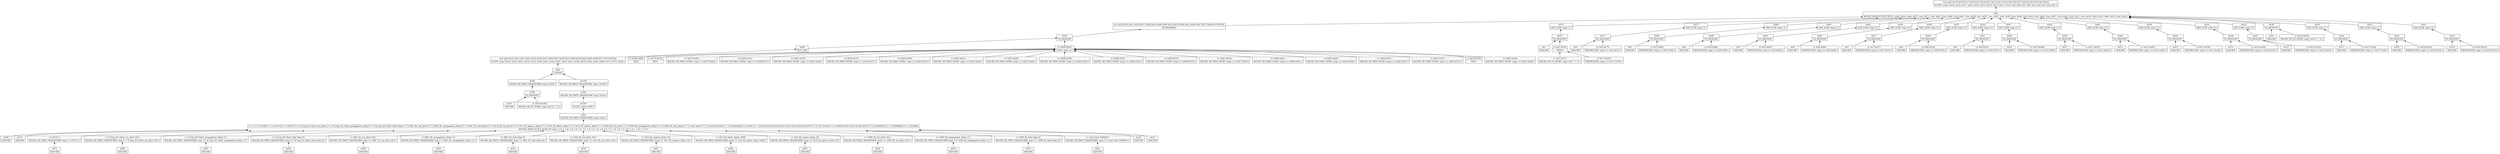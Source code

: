 
digraph proof {
	rankdir="BT";
	node [shape=record];
	comment="{\"letMap\" : {\"let1\" : \"(= arrival_time (+ start_time latency))\", \"let2\" : \"(= latency (+ GPM_R2_link_delay GPM_R2_propagation_delay GPM_R2_tas_jitter ACS_R2_egress_delay ACS_R2_fabric_delay ACS_R2_ingress_delay ACS_R2_tas_jitter RDC_R1_link_delay RDC_R1_propagation_delay RDC_R1_tas_jitter R_Eng_SO_Valve_link_delay R_Eng_SO_Valve_propagation_delay R_Eng_SO_Valve_tas_jitter))\", \"let3\" : \"(= R_Eng_SO_Valve_tas_jitter 200)\", \"let4\" : \"(= R_Eng_SO_Valve_propagation_delay 10)\", \"let5\" : \"(= R_Eng_SO_Valve_link_delay 8)\", \"let6\" : \"(= RDC_R1_tas_jitter 200)\", \"let7\" : \"(= RDC_R1_propagation_delay 10)\", \"let8\" : \"(= RDC_R1_link_delay 8)\", \"let9\" : \"(= ACS_R2_tas_jitter 100)\", \"let10\" : \"(= ACS_R2_ingress_delay 9)\", \"let11\" : \"(= ACS_R2_fabric_delay 1008)\", \"let12\" : \"(= ACS_R2_egress_delay 9)\", \"let13\" : \"(= GPM_R2_tas_jitter 200)\", \"let14\" : \"(= GPM_R2_propagation_delay 10)\", \"let15\" : \"(= GPM_R2_link_delay 8)\", \"let16\" : \"(\>= arrival_time (+ arrival_limit threshold))\", \"let17\" : \"(= arrival_limit 6000000)\", \"let18\" : \"(= threshold 200)\", \"let19\" : \"(= start_time 5500000)\", \"let20\" : \"(\>= start_time 5500001)\", \"let21\" : \"(not let20)\", \"let22\" : \"(and let21 (\>= start_time 5500000))\", \"let23\" : \"(\>= threshold 200)\", \"let24\" : \"(and (not (\>= threshold 201)) let23)\", \"let25\" : \"(\>= arrival_limit 6000000)\", \"let26\" : \"(and (not (\>= arrival_limit 6000001)) let25)\", \"let27\" : \"(* (- 1) arrival_time)\", \"let28\" : \"(+ threshold let27 arrival_limit)\", \"let29\" : \"(\>= let28 1)\", \"let30\" : \"(not let29)\", \"let31\" : \"(\>= GPM_R2_link_delay 9)\", \"let32\" : \"(not let31)\", \"let33\" : \"(and let32 (\>= GPM_R2_link_delay 8))\", \"let34\" : \"(\>= GPM_R2_propagation_delay 11)\", \"let35\" : \"(not let34)\", \"let36\" : \"(and let35 (\>= GPM_R2_propagation_delay 10))\", \"let37\" : \"(\>= GPM_R2_tas_jitter 201)\", \"let38\" : \"(not let37)\", \"let39\" : \"(and let38 (\>= GPM_R2_tas_jitter 200))\", \"let40\" : \"(\>= ACS_R2_egress_delay 10)\", \"let41\" : \"(not let40)\", \"let42\" : \"(and let41 (\>= ACS_R2_egress_delay 9))\", \"let43\" : \"(\>= ACS_R2_fabric_delay 1009)\", \"let44\" : \"(not let43)\", \"let45\" : \"(and let44 (\>= ACS_R2_fabric_delay 1008))\", \"let46\" : \"(\>= ACS_R2_ingress_delay 10)\", \"let47\" : \"(not let46)\", \"let48\" : \"(and let47 (\>= ACS_R2_ingress_delay 9))\", \"let49\" : \"(\>= ACS_R2_tas_jitter 101)\", \"let50\" : \"(not let49)\", \"let51\" : \"(and let50 (\>= ACS_R2_tas_jitter 100))\", \"let52\" : \"(\>= RDC_R1_link_delay 9)\", \"let53\" : \"(not let52)\", \"let54\" : \"(and let53 (\>= RDC_R1_link_delay 8))\", \"let55\" : \"(\>= RDC_R1_propagation_delay 11)\", \"let56\" : \"(not let55)\", \"let57\" : \"(and let56 (\>= RDC_R1_propagation_delay 10))\", \"let58\" : \"(\>= RDC_R1_tas_jitter 201)\", \"let59\" : \"(not let58)\", \"let60\" : \"(and let59 (\>= RDC_R1_tas_jitter 200))\", \"let61\" : \"(\>= R_Eng_SO_Valve_link_delay 9)\", \"let62\" : \"(not let61)\", \"let63\" : \"(and let62 (\>= R_Eng_SO_Valve_link_delay 8))\", \"let64\" : \"(\>= R_Eng_SO_Valve_propagation_delay 11)\", \"let65\" : \"(not let64)\", \"let66\" : \"(and let65 (\>= R_Eng_SO_Valve_propagation_delay 10))\", \"let67\" : \"(\>= R_Eng_SO_Valve_tas_jitter 201)\", \"let68\" : \"(not let67)\", \"let69\" : \"(and let68 (\>= R_Eng_SO_Valve_tas_jitter 200))\", \"let70\" : \"(+ latency (* (- 1) GPM_R2_link_delay) (* (- 1) GPM_R2_propagation_delay) (* (- 1) GPM_R2_tas_jitter) (* (- 1) ACS_R2_egress_delay) (* (- 1) ACS_R2_fabric_delay) (* (- 1) ACS_R2_ingress_delay) (* (- 1) ACS_R2_tas_jitter) (* (- 1) RDC_R1_link_delay) (* (- 1) RDC_R1_propagation_delay) (* (- 1) RDC_R1_tas_jitter) (* (- 1) R_Eng_SO_Valve_link_delay) (* (- 1) R_Eng_SO_Valve_propagation_delay) (* (- 1) R_Eng_SO_Valve_tas_jitter))\", \"let71\" : \"(\>= let70 1)\", \"let72\" : \"(not let71)\", \"let73\" : \"(and let72 (\>= let70 0))\", \"let74\" : \"(+ latency start_time let27)\", \"let75\" : \"(\>= let74 0)\", \"let76\" : \"(and (not (\>= let74 1)) let75)\", \"let77\" : \"(= latency (+ (* (- 1) start_time) arrival_time))\", \"let78\" : \"(not let75)\", \"let79\" : \"(not let25)\", \"let80\" : \"(not let23)\", \"let81\" : \"(or let80 let79 let20 let31 let34 let37 let40 let43 let46 let49 let52 let55 let58 let61 let64 let67 let71 let78 let29)\", \"let82\" : \"(not let30)\", \"let83\" : \"(not let72)\", \"let84\" : \"(not let68)\", \"let85\" : \"(not let65)\", \"let86\" : \"(not let62)\", \"let87\" : \"(not let59)\", \"let88\" : \"(not let56)\", \"let89\" : \"(not let53)\", \"let90\" : \"(not let50)\", \"let91\" : \"(not let47)\", \"let92\" : \"(not let44)\", \"let93\" : \"(not let41)\", \"let94\" : \"(not let38)\", \"let95\" : \"(not let35)\", \"let96\" : \"(not let32)\", \"let97\" : \"(not let21)\", \"let98\" : \"(or let80 let79 let97 let96 let95 let94 let93 let92 let91 let90 let89 let88 let87 let86 let85 let84 let83 let78 let82)\", \"let99\" : \"(\< let28 1)\", \"let100\" : \"(not let99)\", \"let101\" : \"(* 1.0 9)\", \"let102\" : \"(* 1.0 11)\", \"let103\" : \"(* 1.0 201)\", \"let104\" : \"(* 1.0 10)\", \"let105\" : \"(* 1.0 1)\"}}";
	0 [ label = "{(not (and let19 let18 let17 let16 let15 let14 let13 let12 let11 let10 let9 let8 let7 let6 let5 let4 let3 let2 let1))|SCOPE :args [ let19, let18, let17, let16, let15, let14, let13, let12, let11, let10, let9, let8, let7, let6, let5, let4, let3, let2, let1 ]}", comment = "{\"subProofQty\":147}" ];
	1 [ label = "{false|MACRO_RESOLUTION_TRUST :args [ false, false, let75, true, let71, true, let67, true, let64, true, let61, true, let58, true, let55, true, let52, true, let49, true, let46, true, let43, true, let40, true, let37, true, let34, true, let31, true, let29, false, let25, false, let23, true, let20 ]}", comment = "{\"subProofQty\":146}" ];
	2 [ label = "{(or let29 let20 let31 let34 let37 let40 let43 let46 let49 let52 let55 let58 let61 let64 let67 let71 let80 let79 let78)|REORDERING}", comment = "{\"subProofQty\":68}" ];
	3 [ label = "{let81|EQ_RESOLVE}", comment = "{\"subProofQty\":67}" ];
	4 [ label = "{let98|NOT_AND}", comment = "{\"subProofQty\":46}" ];
	5 [ label = "{(not (and let23 let25 let21 let32 let35 let38 let41 let44 let47 let50 let53 let56 let59 let62 let65 let68 let72 let75 let30))|SCOPE :args [ let23, let25, let21, let32, let35, let38, let41, let44, let47, let50, let53, let56, let59, let62, let65, let68, let72, let75, let30 ]}", comment = "{\"subProofQty\":45}" ];
	6 [ label = "{false|CONTRA}", comment = "{\"subProofQty\":44}" ];
	7 [ label = "{let99|MACRO_SR_PRED_TRANSFORM :args [ let99 ]}", comment = "{\"subProofQty\":4}" ];
	8 [ label = "{let30|EQ_RESOLVE}", comment = "{\"subProofQty\":3}" ];
	9 [ label = "{let16|ASSUME}", comment = "{\"subProofQty\":1}" ];
	9 -> 8;
	10 [ label = "{(= let16 let30)|MACRO_SR_EQ_INTRO :args [ let16, 7, 12 ]}", comment = "{\"subProofQty\":1}" ];
	10 -> 8;
	8 -> 7;
	7 -> 6;
	11 [ label = "{let100|MACRO_SR_PRED_TRANSFORM :args [ let100 ]}", comment = "{\"subProofQty\":39}" ];
	12 [ label = "{let29|MACRO_SR_PRED_TRANSFORM :args [ let29 ]}", comment = "{\"subProofQty\":38}" ];
	13 [ label = "{let100|SCOPE :args [ let99 ]}", comment = "{\"subProofQty\":37}" ];
	14 [ label = "{false|MACRO_SR_PRED_TRANSFORM :args [ false ]}", comment = "{\"subProofQty\":36}" ];
	15 [ label = "{(\< (+ (* 1.0 let28) (* (- 1.0) let74) (* 1.0 let70) (* 1.0 R_Eng_SO_Valve_tas_jitter) (* 1.0 R_Eng_SO_Valve_propagation_delay) (* 1.0 R_Eng_SO_Valve_link_delay) (* 1.0 RDC_R1_tas_jitter) (* 1.0 RDC_R1_propagation_delay) (* 1.0 RDC_R1_link_delay) (* 1.0 ACS_R2_tas_jitter) (* 1.0 ACS_R2_ingress_delay) (* 1.0 ACS_R2_fabric_delay) (* 1.0 ACS_R2_egress_delay) (* 1.0 GPM_R2_tas_jitter) (* 1.0 GPM_R2_propagation_delay) (* 1.0 GPM_R2_link_delay) (* 1.0 start_time) (* (- 1.0) arrival_limit) (* (- 1.0) threshold)) (+ let105 (* (- 1.0) 0) let105 let103 let102 let101 let103 let102 let101 (* 1.0 101) let104 (* 1.0 1009) let104 let103 let102 let101 (* 1.0 5500001) (* (- 1.0) 6000000) (* (- 1.0) 200)))|MACRO_ARITH_SCALE_SUM_UB :args [ 1.0, (- 1.0), 1.0, 1.0, 1.0, 1.0, 1.0, 1.0, 1.0, 1.0, 1.0, 1.0, 1.0, 1.0, 1.0, 1.0, 1.0, (- 1.0), (- 1.0) ]}", comment = "{\"subProofQty\":35}" ];
	16 [ label = "{let99|ASSUME}", comment = "{\"subProofQty\":1}" ];
	16 -> 15;
	17 [ label = "{let75|ASSUME}", comment = "{\"subProofQty\":1}" ];
	17 -> 15;
	18 [ label = "{(\< let70 1)|MACRO_SR_PRED_TRANSFORM :args [ (\< let70 1) ]}", comment = "{\"subProofQty\":2}" ];
	19 [ label = "{let72|ASSUME}", comment = "{\"subProofQty\":1}" ];
	19 -> 18;
	18 -> 15;
	20 [ label = "{(\< R_Eng_SO_Valve_tas_jitter 201)|MACRO_SR_PRED_TRANSFORM :args [ (\< R_Eng_SO_Valve_tas_jitter 201) ]}", comment = "{\"subProofQty\":2}" ];
	21 [ label = "{let68|ASSUME}", comment = "{\"subProofQty\":1}" ];
	21 -> 20;
	20 -> 15;
	22 [ label = "{(\< R_Eng_SO_Valve_propagation_delay 11)|MACRO_SR_PRED_TRANSFORM :args [ (\< R_Eng_SO_Valve_propagation_delay 11) ]}", comment = "{\"subProofQty\":2}" ];
	23 [ label = "{let65|ASSUME}", comment = "{\"subProofQty\":1}" ];
	23 -> 22;
	22 -> 15;
	24 [ label = "{(\< R_Eng_SO_Valve_link_delay 9)|MACRO_SR_PRED_TRANSFORM :args [ (\< R_Eng_SO_Valve_link_delay 9) ]}", comment = "{\"subProofQty\":2}" ];
	25 [ label = "{let62|ASSUME}", comment = "{\"subProofQty\":1}" ];
	25 -> 24;
	24 -> 15;
	26 [ label = "{(\< RDC_R1_tas_jitter 201)|MACRO_SR_PRED_TRANSFORM :args [ (\< RDC_R1_tas_jitter 201) ]}", comment = "{\"subProofQty\":2}" ];
	27 [ label = "{let59|ASSUME}", comment = "{\"subProofQty\":1}" ];
	27 -> 26;
	26 -> 15;
	28 [ label = "{(\< RDC_R1_propagation_delay 11)|MACRO_SR_PRED_TRANSFORM :args [ (\< RDC_R1_propagation_delay 11) ]}", comment = "{\"subProofQty\":2}" ];
	29 [ label = "{let56|ASSUME}", comment = "{\"subProofQty\":1}" ];
	29 -> 28;
	28 -> 15;
	30 [ label = "{(\< RDC_R1_link_delay 9)|MACRO_SR_PRED_TRANSFORM :args [ (\< RDC_R1_link_delay 9) ]}", comment = "{\"subProofQty\":2}" ];
	31 [ label = "{let53|ASSUME}", comment = "{\"subProofQty\":1}" ];
	31 -> 30;
	30 -> 15;
	32 [ label = "{(\< ACS_R2_tas_jitter 101)|MACRO_SR_PRED_TRANSFORM :args [ (\< ACS_R2_tas_jitter 101) ]}", comment = "{\"subProofQty\":2}" ];
	33 [ label = "{let50|ASSUME}", comment = "{\"subProofQty\":1}" ];
	33 -> 32;
	32 -> 15;
	34 [ label = "{(\< ACS_R2_ingress_delay 10)|MACRO_SR_PRED_TRANSFORM :args [ (\< ACS_R2_ingress_delay 10) ]}", comment = "{\"subProofQty\":2}" ];
	35 [ label = "{let47|ASSUME}", comment = "{\"subProofQty\":1}" ];
	35 -> 34;
	34 -> 15;
	36 [ label = "{(\< ACS_R2_fabric_delay 1009)|MACRO_SR_PRED_TRANSFORM :args [ (\< ACS_R2_fabric_delay 1009) ]}", comment = "{\"subProofQty\":2}" ];
	37 [ label = "{let44|ASSUME}", comment = "{\"subProofQty\":1}" ];
	37 -> 36;
	36 -> 15;
	38 [ label = "{(\< ACS_R2_egress_delay 10)|MACRO_SR_PRED_TRANSFORM :args [ (\< ACS_R2_egress_delay 10) ]}", comment = "{\"subProofQty\":2}" ];
	39 [ label = "{let41|ASSUME}", comment = "{\"subProofQty\":1}" ];
	39 -> 38;
	38 -> 15;
	40 [ label = "{(\< GPM_R2_tas_jitter 201)|MACRO_SR_PRED_TRANSFORM :args [ (\< GPM_R2_tas_jitter 201) ]}", comment = "{\"subProofQty\":2}" ];
	41 [ label = "{let38|ASSUME}", comment = "{\"subProofQty\":1}" ];
	41 -> 40;
	40 -> 15;
	42 [ label = "{(\< GPM_R2_propagation_delay 11)|MACRO_SR_PRED_TRANSFORM :args [ (\< GPM_R2_propagation_delay 11) ]}", comment = "{\"subProofQty\":2}" ];
	43 [ label = "{let35|ASSUME}", comment = "{\"subProofQty\":1}" ];
	43 -> 42;
	42 -> 15;
	44 [ label = "{(\< GPM_R2_link_delay 9)|MACRO_SR_PRED_TRANSFORM :args [ (\< GPM_R2_link_delay 9) ]}", comment = "{\"subProofQty\":2}" ];
	45 [ label = "{let32|ASSUME}", comment = "{\"subProofQty\":1}" ];
	45 -> 44;
	44 -> 15;
	46 [ label = "{(\< start_time 5500001)|MACRO_SR_PRED_TRANSFORM :args [ (\< start_time 5500001) ]}", comment = "{\"subProofQty\":2}" ];
	47 [ label = "{let21|ASSUME}", comment = "{\"subProofQty\":1}" ];
	47 -> 46;
	46 -> 15;
	48 [ label = "{let25|ASSUME}", comment = "{\"subProofQty\":1}" ];
	48 -> 15;
	49 [ label = "{let23|ASSUME}", comment = "{\"subProofQty\":1}" ];
	49 -> 15;
	15 -> 14;
	14 -> 13;
	13 -> 12;
	12 -> 11;
	11 -> 6;
	6 -> 5;
	5 -> 4;
	4 -> 3;
	50 [ label = "{(= let98 let81)|CONG :args [ or ]}", comment = "{\"subProofQty\":20}" ];
	51 [ label = "{(= let80 let80)|REFL}", comment = "{\"subProofQty\":1}" ];
	51 -> 50;
	52 [ label = "{(= let79 let79)|REFL}", comment = "{\"subProofQty\":1}" ];
	52 -> 50;
	53 [ label = "{(= let97 let20)|MACRO_SR_PRED_INTRO :args [ (= let97 let20) ]}", comment = "{\"subProofQty\":1}" ];
	53 -> 50;
	54 [ label = "{(= let96 let31)|MACRO_SR_PRED_INTRO :args [ (= let96 let31) ]}", comment = "{\"subProofQty\":1}" ];
	54 -> 50;
	55 [ label = "{(= let95 let34)|MACRO_SR_PRED_INTRO :args [ (= let95 let34) ]}", comment = "{\"subProofQty\":1}" ];
	55 -> 50;
	56 [ label = "{(= let94 let37)|MACRO_SR_PRED_INTRO :args [ (= let94 let37) ]}", comment = "{\"subProofQty\":1}" ];
	56 -> 50;
	57 [ label = "{(= let93 let40)|MACRO_SR_PRED_INTRO :args [ (= let93 let40) ]}", comment = "{\"subProofQty\":1}" ];
	57 -> 50;
	58 [ label = "{(= let92 let43)|MACRO_SR_PRED_INTRO :args [ (= let92 let43) ]}", comment = "{\"subProofQty\":1}" ];
	58 -> 50;
	59 [ label = "{(= let91 let46)|MACRO_SR_PRED_INTRO :args [ (= let91 let46) ]}", comment = "{\"subProofQty\":1}" ];
	59 -> 50;
	60 [ label = "{(= let90 let49)|MACRO_SR_PRED_INTRO :args [ (= let90 let49) ]}", comment = "{\"subProofQty\":1}" ];
	60 -> 50;
	61 [ label = "{(= let89 let52)|MACRO_SR_PRED_INTRO :args [ (= let89 let52) ]}", comment = "{\"subProofQty\":1}" ];
	61 -> 50;
	62 [ label = "{(= let88 let55)|MACRO_SR_PRED_INTRO :args [ (= let88 let55) ]}", comment = "{\"subProofQty\":1}" ];
	62 -> 50;
	63 [ label = "{(= let87 let58)|MACRO_SR_PRED_INTRO :args [ (= let87 let58) ]}", comment = "{\"subProofQty\":1}" ];
	63 -> 50;
	64 [ label = "{(= let86 let61)|MACRO_SR_PRED_INTRO :args [ (= let86 let61) ]}", comment = "{\"subProofQty\":1}" ];
	64 -> 50;
	65 [ label = "{(= let85 let64)|MACRO_SR_PRED_INTRO :args [ (= let85 let64) ]}", comment = "{\"subProofQty\":1}" ];
	65 -> 50;
	66 [ label = "{(= let84 let67)|MACRO_SR_PRED_INTRO :args [ (= let84 let67) ]}", comment = "{\"subProofQty\":1}" ];
	66 -> 50;
	67 [ label = "{(= let83 let71)|MACRO_SR_PRED_INTRO :args [ (= let83 let71) ]}", comment = "{\"subProofQty\":1}" ];
	67 -> 50;
	68 [ label = "{(= let78 let78)|REFL}", comment = "{\"subProofQty\":1}" ];
	68 -> 50;
	69 [ label = "{(= let82 let29)|MACRO_SR_PRED_INTRO :args [ (= let82 let29) ]}", comment = "{\"subProofQty\":1}" ];
	69 -> 50;
	50 -> 3;
	3 -> 2;
	2 -> 1;
	70 [ label = "{let75|AND_ELIM :args [ 1 ]}", comment = "{\"subProofQty\":6}" ];
	71 [ label = "{let76|EQ_RESOLVE}", comment = "{\"subProofQty\":5}" ];
	72 [ label = "{let1|ASSUME}", comment = "{\"subProofQty\":1}" ];
	72 -> 71;
	73 [ label = "{(= let1 let76)|TRANS}", comment = "{\"subProofQty\":3}" ];
	74 [ label = "{(= let1 let77)|MACRO_SR_EQ_INTRO :args [ let1, 7, 12 ]}", comment = "{\"subProofQty\":1}" ];
	74 -> 73;
	75 [ label = "{(= let77 let76)|PREPROCESS :args [ (= let77 let76) ]}", comment = "{\"subProofQty\":1}" ];
	75 -> 73;
	73 -> 71;
	71 -> 70;
	70 -> 1;
	76 [ label = "{let72|AND_ELIM :args [ 0 ]}", comment = "{\"subProofQty\":4}" ];
	77 [ label = "{let73|EQ_RESOLVE}", comment = "{\"subProofQty\":3}" ];
	78 [ label = "{let2|ASSUME}", comment = "{\"subProofQty\":1}" ];
	78 -> 77;
	79 [ label = "{(= let2 let73)|PREPROCESS :args [ (= let2 let73) ]}", comment = "{\"subProofQty\":1}" ];
	79 -> 77;
	77 -> 76;
	76 -> 1;
	80 [ label = "{let68|AND_ELIM :args [ 0 ]}", comment = "{\"subProofQty\":4}" ];
	81 [ label = "{let69|EQ_RESOLVE}", comment = "{\"subProofQty\":3}" ];
	82 [ label = "{let3|ASSUME}", comment = "{\"subProofQty\":1}" ];
	82 -> 81;
	83 [ label = "{(= let3 let69)|PREPROCESS :args [ (= let3 let69) ]}", comment = "{\"subProofQty\":1}" ];
	83 -> 81;
	81 -> 80;
	80 -> 1;
	84 [ label = "{let65|AND_ELIM :args [ 0 ]}", comment = "{\"subProofQty\":4}" ];
	85 [ label = "{let66|EQ_RESOLVE}", comment = "{\"subProofQty\":3}" ];
	86 [ label = "{let4|ASSUME}", comment = "{\"subProofQty\":1}" ];
	86 -> 85;
	87 [ label = "{(= let4 let66)|PREPROCESS :args [ (= let4 let66) ]}", comment = "{\"subProofQty\":1}" ];
	87 -> 85;
	85 -> 84;
	84 -> 1;
	88 [ label = "{let62|AND_ELIM :args [ 0 ]}", comment = "{\"subProofQty\":4}" ];
	89 [ label = "{let63|EQ_RESOLVE}", comment = "{\"subProofQty\":3}" ];
	90 [ label = "{let5|ASSUME}", comment = "{\"subProofQty\":1}" ];
	90 -> 89;
	91 [ label = "{(= let5 let63)|PREPROCESS :args [ (= let5 let63) ]}", comment = "{\"subProofQty\":1}" ];
	91 -> 89;
	89 -> 88;
	88 -> 1;
	92 [ label = "{let59|AND_ELIM :args [ 0 ]}", comment = "{\"subProofQty\":4}" ];
	93 [ label = "{let60|EQ_RESOLVE}", comment = "{\"subProofQty\":3}" ];
	94 [ label = "{let6|ASSUME}", comment = "{\"subProofQty\":1}" ];
	94 -> 93;
	95 [ label = "{(= let6 let60)|PREPROCESS :args [ (= let6 let60) ]}", comment = "{\"subProofQty\":1}" ];
	95 -> 93;
	93 -> 92;
	92 -> 1;
	96 [ label = "{let56|AND_ELIM :args [ 0 ]}", comment = "{\"subProofQty\":4}" ];
	97 [ label = "{let57|EQ_RESOLVE}", comment = "{\"subProofQty\":3}" ];
	98 [ label = "{let7|ASSUME}", comment = "{\"subProofQty\":1}" ];
	98 -> 97;
	99 [ label = "{(= let7 let57)|PREPROCESS :args [ (= let7 let57) ]}", comment = "{\"subProofQty\":1}" ];
	99 -> 97;
	97 -> 96;
	96 -> 1;
	100 [ label = "{let53|AND_ELIM :args [ 0 ]}", comment = "{\"subProofQty\":4}" ];
	101 [ label = "{let54|EQ_RESOLVE}", comment = "{\"subProofQty\":3}" ];
	102 [ label = "{let8|ASSUME}", comment = "{\"subProofQty\":1}" ];
	102 -> 101;
	103 [ label = "{(= let8 let54)|PREPROCESS :args [ (= let8 let54) ]}", comment = "{\"subProofQty\":1}" ];
	103 -> 101;
	101 -> 100;
	100 -> 1;
	104 [ label = "{let50|AND_ELIM :args [ 0 ]}", comment = "{\"subProofQty\":4}" ];
	105 [ label = "{let51|EQ_RESOLVE}", comment = "{\"subProofQty\":3}" ];
	106 [ label = "{let9|ASSUME}", comment = "{\"subProofQty\":1}" ];
	106 -> 105;
	107 [ label = "{(= let9 let51)|PREPROCESS :args [ (= let9 let51) ]}", comment = "{\"subProofQty\":1}" ];
	107 -> 105;
	105 -> 104;
	104 -> 1;
	108 [ label = "{let47|AND_ELIM :args [ 0 ]}", comment = "{\"subProofQty\":4}" ];
	109 [ label = "{let48|EQ_RESOLVE}", comment = "{\"subProofQty\":3}" ];
	110 [ label = "{let10|ASSUME}", comment = "{\"subProofQty\":1}" ];
	110 -> 109;
	111 [ label = "{(= let10 let48)|PREPROCESS :args [ (= let10 let48) ]}", comment = "{\"subProofQty\":1}" ];
	111 -> 109;
	109 -> 108;
	108 -> 1;
	112 [ label = "{let44|AND_ELIM :args [ 0 ]}", comment = "{\"subProofQty\":4}" ];
	113 [ label = "{let45|EQ_RESOLVE}", comment = "{\"subProofQty\":3}" ];
	114 [ label = "{let11|ASSUME}", comment = "{\"subProofQty\":1}" ];
	114 -> 113;
	115 [ label = "{(= let11 let45)|PREPROCESS :args [ (= let11 let45) ]}", comment = "{\"subProofQty\":1}" ];
	115 -> 113;
	113 -> 112;
	112 -> 1;
	116 [ label = "{let41|AND_ELIM :args [ 0 ]}", comment = "{\"subProofQty\":4}" ];
	117 [ label = "{let42|EQ_RESOLVE}", comment = "{\"subProofQty\":3}" ];
	118 [ label = "{let12|ASSUME}", comment = "{\"subProofQty\":1}" ];
	118 -> 117;
	119 [ label = "{(= let12 let42)|PREPROCESS :args [ (= let12 let42) ]}", comment = "{\"subProofQty\":1}" ];
	119 -> 117;
	117 -> 116;
	116 -> 1;
	120 [ label = "{let38|AND_ELIM :args [ 0 ]}", comment = "{\"subProofQty\":4}" ];
	121 [ label = "{let39|EQ_RESOLVE}", comment = "{\"subProofQty\":3}" ];
	122 [ label = "{let13|ASSUME}", comment = "{\"subProofQty\":1}" ];
	122 -> 121;
	123 [ label = "{(= let13 let39)|PREPROCESS :args [ (= let13 let39) ]}", comment = "{\"subProofQty\":1}" ];
	123 -> 121;
	121 -> 120;
	120 -> 1;
	124 [ label = "{let35|AND_ELIM :args [ 0 ]}", comment = "{\"subProofQty\":4}" ];
	125 [ label = "{let36|EQ_RESOLVE}", comment = "{\"subProofQty\":3}" ];
	126 [ label = "{let14|ASSUME}", comment = "{\"subProofQty\":1}" ];
	126 -> 125;
	127 [ label = "{(= let14 let36)|PREPROCESS :args [ (= let14 let36) ]}", comment = "{\"subProofQty\":1}" ];
	127 -> 125;
	125 -> 124;
	124 -> 1;
	128 [ label = "{let32|AND_ELIM :args [ 0 ]}", comment = "{\"subProofQty\":4}" ];
	129 [ label = "{let33|EQ_RESOLVE}", comment = "{\"subProofQty\":3}" ];
	130 [ label = "{let15|ASSUME}", comment = "{\"subProofQty\":1}" ];
	130 -> 129;
	131 [ label = "{(= let15 let33)|PREPROCESS :args [ (= let15 let33) ]}", comment = "{\"subProofQty\":1}" ];
	131 -> 129;
	129 -> 128;
	128 -> 1;
	132 [ label = "{let30|EQ_RESOLVE}", comment = "{\"subProofQty\":3}" ];
	133 [ label = "{let16|ASSUME}", comment = "{\"subProofQty\":1}" ];
	133 -> 132;
	134 [ label = "{(= let16 let30)|MACRO_SR_EQ_INTRO :args [ let16, 7, 12 ]}", comment = "{\"subProofQty\":1}" ];
	134 -> 132;
	132 -> 1;
	135 [ label = "{let25|AND_ELIM :args [ 1 ]}", comment = "{\"subProofQty\":4}" ];
	136 [ label = "{let26|EQ_RESOLVE}", comment = "{\"subProofQty\":3}" ];
	137 [ label = "{let17|ASSUME}", comment = "{\"subProofQty\":1}" ];
	137 -> 136;
	138 [ label = "{(= let17 let26)|PREPROCESS :args [ (= let17 let26) ]}", comment = "{\"subProofQty\":1}" ];
	138 -> 136;
	136 -> 135;
	135 -> 1;
	139 [ label = "{let23|AND_ELIM :args [ 1 ]}", comment = "{\"subProofQty\":4}" ];
	140 [ label = "{let24|EQ_RESOLVE}", comment = "{\"subProofQty\":3}" ];
	141 [ label = "{let18|ASSUME}", comment = "{\"subProofQty\":1}" ];
	141 -> 140;
	142 [ label = "{(= let18 let24)|PREPROCESS :args [ (= let18 let24) ]}", comment = "{\"subProofQty\":1}" ];
	142 -> 140;
	140 -> 139;
	139 -> 1;
	143 [ label = "{let21|AND_ELIM :args [ 0 ]}", comment = "{\"subProofQty\":4}" ];
	144 [ label = "{let22|EQ_RESOLVE}", comment = "{\"subProofQty\":3}" ];
	145 [ label = "{let19|ASSUME}", comment = "{\"subProofQty\":1}" ];
	145 -> 144;
	146 [ label = "{(= let19 let22)|PREPROCESS :args [ (= let19 let22) ]}", comment = "{\"subProofQty\":1}" ];
	146 -> 144;
	144 -> 143;
	143 -> 1;
	1 -> 0;

}

